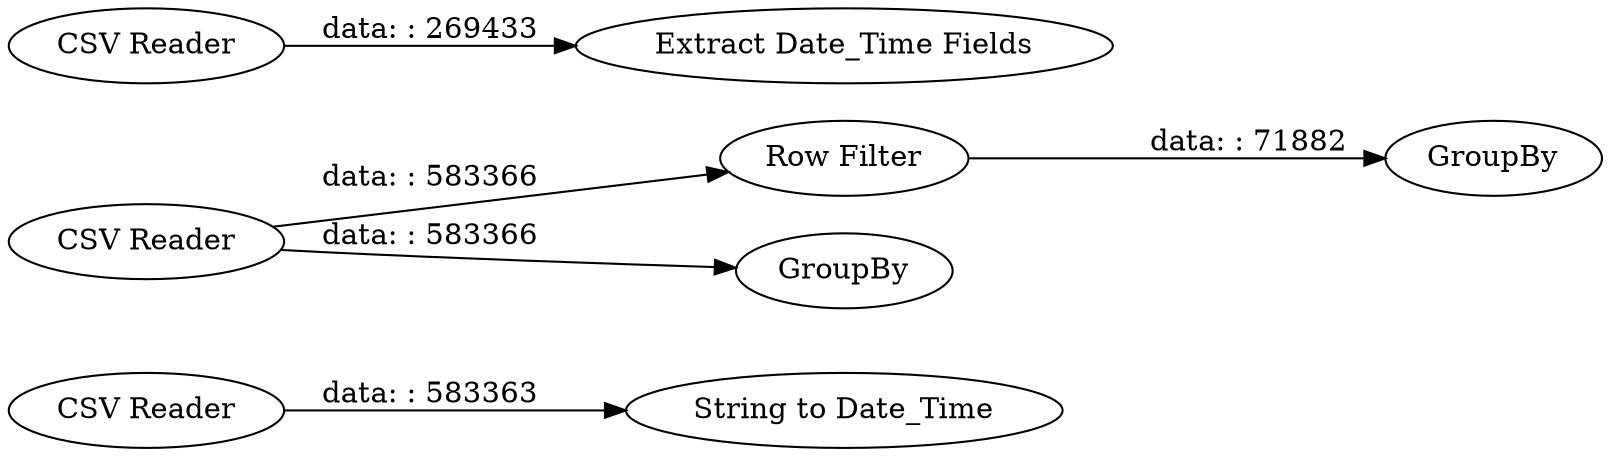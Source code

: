digraph {
	"-2146446293419817986_2" [label="String to Date_Time"]
	"-2146446293419817986_43" [label=GroupBy]
	"-2146446293419817986_42" [label="Row Filter"]
	"-2146446293419817986_1" [label="CSV Reader"]
	"-2146446293419817986_4" [label="Extract Date_Time Fields"]
	"-2146446293419817986_5" [label="CSV Reader"]
	"-2146446293419817986_6" [label="CSV Reader"]
	"-2146446293419817986_41" [label=GroupBy]
	"-2146446293419817986_1" -> "-2146446293419817986_2" [label="data: : 583363"]
	"-2146446293419817986_5" -> "-2146446293419817986_4" [label="data: : 269433"]
	"-2146446293419817986_6" -> "-2146446293419817986_41" [label="data: : 583366"]
	"-2146446293419817986_42" -> "-2146446293419817986_43" [label="data: : 71882"]
	"-2146446293419817986_6" -> "-2146446293419817986_42" [label="data: : 583366"]
	rankdir=LR
}
